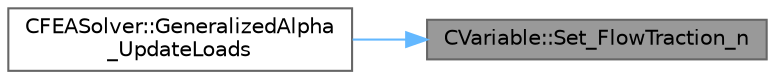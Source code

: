 digraph "CVariable::Set_FlowTraction_n"
{
 // LATEX_PDF_SIZE
  bgcolor="transparent";
  edge [fontname=Helvetica,fontsize=10,labelfontname=Helvetica,labelfontsize=10];
  node [fontname=Helvetica,fontsize=10,shape=box,height=0.2,width=0.4];
  rankdir="RL";
  Node1 [id="Node000001",label="CVariable::Set_FlowTraction_n",height=0.2,width=0.4,color="gray40", fillcolor="grey60", style="filled", fontcolor="black",tooltip="A virtual member."];
  Node1 -> Node2 [id="edge1_Node000001_Node000002",dir="back",color="steelblue1",style="solid",tooltip=" "];
  Node2 [id="Node000002",label="CFEASolver::GeneralizedAlpha\l_UpdateLoads",height=0.2,width=0.4,color="grey40", fillcolor="white", style="filled",URL="$classCFEASolver.html#a8a42e7e8682d3642e0c61ed947a04769",tooltip="Update the solution using an implicit Generalized Alpha solver."];
}
